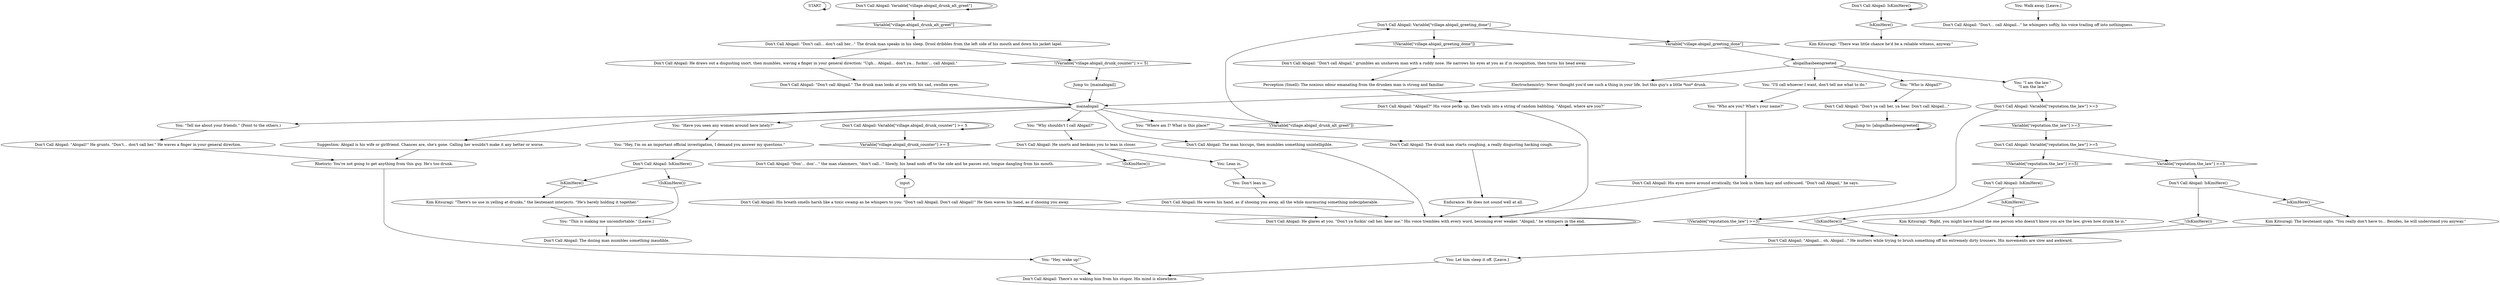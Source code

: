 # VILLAGE / ABIGAIL
# Don't Call Abigail -- a member of the Union of Moribund Alcoholics, who talks about (not calling) Abigail.
# ==================================================
digraph G {
	  0 [label="START"];
	  1 [label="input"];
	  2 [label="Don't Call Abigail: IsKimHere()"];
	  3 [label="IsKimHere()", shape=diamond];
	  4 [label="!(IsKimHere())", shape=diamond];
	  5 [label="You: Don't lean in."];
	  6 [label="Don't Call Abigail: His breath smells harsh like a toxic swamp as he whispers to you: \"Don't call Abigail. Don't call Abigail!\" He then waves his hand, as if shooing you away."];
	  7 [label="Don't Call Abigail: Variable[\"village.abigail_drunk_alt_greet\"]"];
	  8 [label="Variable[\"village.abigail_drunk_alt_greet\"]", shape=diamond];
	  9 [label="!(Variable[\"village.abigail_drunk_alt_greet\"])", shape=diamond];
	  10 [label="You: \"Hey, I'm on an important official investigation, I demand you answer my questions.\""];
	  11 [label="Don't Call Abigail: \"Abigail?\" His voice perks up, then trails into a string of random babbling. \"Abigail, where are you?\""];
	  12 [label="Don't Call Abigail: \"Don't ya call her, ya hear. Don't call Abigail...\""];
	  13 [label="Don't Call Abigail: He draws out a disgusting snort, then mumbles, waving a finger in your general direction: \"Ugh... Abigail... don't ya... fuckin'... call Abigail.\""];
	  14 [label="You: Let him sleep it off. [Leave.]"];
	  15 [label="Jump to: [abigailhasbeengreeted]"];
	  16 [label="abigailhasbeengreeted"];
	  17 [label="Don't Call Abigail: \"Don't call Abigail.\" The drunk man looks at you with his sad, swollen eyes."];
	  18 [label="Suggestion: Abigail is his wife or girlfriend. Chances are, she's gone. Calling her wouldn't make it any better or worse."];
	  19 [label="You: \"Who are you? What's your name?\""];
	  20 [label="Don't Call Abigail: \"Abigail!\" He grunts. \"Don't... don't call her.\" He waves a finger in your general direction."];
	  21 [label="Don't Call Abigail: He glares at you. \"Don't ya fuckin' call her, hear me.\" His voice trembles with every word, becoming ever weaker. \"Abigail,\" he whimpers in the end."];
	  22 [label="Don't Call Abigail: Variable[\"village.abigail_drunk_counter\"] >= 5"];
	  23 [label="Variable[\"village.abigail_drunk_counter\"] >= 5", shape=diamond];
	  24 [label="!(Variable[\"village.abigail_drunk_counter\"] >= 5)", shape=diamond];
	  25 [label="You: \"Hey, wake up!\""];
	  26 [label="Electrochemistry: Never thought you'd see such a thing in your life, but this guy's a little *too* drunk."];
	  27 [label="You: \"This is making me uncomfortable.\" [Leave.]"];
	  28 [label="Don't Call Abigail: The drunk man starts coughing, a really disgusting hacking cough."];
	  29 [label="Don't Call Abigail: The man hiccups, then mumbles something unintelligible."];
	  30 [label="You: Walk away. [Leave.]"];
	  31 [label="Don't Call Abigail: \"Don't call Abigail,\" grumbles an unshaven man with a ruddy nose. He narrows his eyes at you as if in recognition, then turns his head away."];
	  32 [label="Don't Call Abigail: He waves his hand, as if shooing you away, all the while murmuring something indecipherable."];
	  33 [label="Endurance: He does not sound well at all."];
	  34 [label="Don't Call Abigail: \"Don't... call Abigail...\" he whimpers softly, his voice trailing off into nothingness."];
	  35 [label="Kim Kitsuragi: The lieutenant sighs. \"You really don't have to... Besides, he will understand you anyway.\""];
	  36 [label="You: Lean in."];
	  37 [label="Perception (Smell): The noxious odour emanating from the drunken man is strong and familiar."];
	  38 [label="Kim Kitsuragi: \"Right, you might have found the one person who doesn't know you are the law, given how drunk he is.\""];
	  39 [label="mainabigail"];
	  40 [label="You: \"I'll call whoever I want, don't tell me what to do.\""];
	  41 [label="Don't Call Abigail: \"Abigail... oh, Abigail...\" He mutters while trying to brush something off his extremely dirty trousers. His movements are slow and awkward."];
	  42 [label="Don't Call Abigail: There's no waking him from his stupor. His mind is elsewhere."];
	  43 [label="You: \"Have you seen any women around here lately?\""];
	  44 [label="Don't Call Abigail: The dozing man mumbles something inaudible."];
	  45 [label="You: \"Why shouldn't I call Abigail?\""];
	  46 [label="Don't Call Abigail: IsKimHere()"];
	  47 [label="IsKimHere()", shape=diamond];
	  48 [label="!(IsKimHere())", shape=diamond];
	  49 [label="Don't Call Abigail: His eyes move around erratically, the look in them hazy and unfocused. \"Don't call Abigail,\" he says."];
	  50 [label="Jump to: [mainabigail]"];
	  51 [label="Don't Call Abigail: Variable[\"village.abigail_greeting_done\"]"];
	  52 [label="Variable[\"village.abigail_greeting_done\"]", shape=diamond];
	  53 [label="!(Variable[\"village.abigail_greeting_done\"])", shape=diamond];
	  54 [label="Don't Call Abigail: IsKimHere()"];
	  55 [label="IsKimHere()", shape=diamond];
	  56 [label="!(IsKimHere())", shape=diamond];
	  57 [label="Rhetoric: You're not going to get anything from this guy. He's too drunk."];
	  58 [label="Don't Call Abigail: IsKimHere()"];
	  59 [label="IsKimHere()", shape=diamond];
	  60 [label="!(IsKimHere())", shape=diamond];
	  61 [label="Don't Call Abigail: He snorts and beckons you to lean in closer."];
	  62 [label="You: \"Who is Abigail?\""];
	  63 [label="Kim Kitsuragi: \"There's no use in yelling at drunks,\" the lieutenant interjects. \"He's barely holding it together.\""];
	  64 [label="Kim Kitsuragi: \"There was little chance he'd be a reliable witness, anyway.\""];
	  65 [label="You: \"Tell me about your friends.\" (Point to the others.)"];
	  66 [label="You: \"I am the law.\"\n\"I am the law.\""];
	  67 [label="Don't Call Abigail: Variable[\"reputation.the_law\"] >=5"];
	  68 [label="Variable[\"reputation.the_law\"] >=5", shape=diamond];
	  69 [label="!(Variable[\"reputation.the_law\"] >=5)", shape=diamond];
	  70 [label="Don't Call Abigail: Variable[\"reputation.the_law\"] >=3"];
	  71 [label="Variable[\"reputation.the_law\"] >=3", shape=diamond];
	  72 [label="!(Variable[\"reputation.the_law\"] >=3)", shape=diamond];
	  73 [label="You: \"Where am I? What is this place?\""];
	  74 [label="Don't Call Abigail: \"Don'... don'...\" the man stammers, \"don't call...\" Slowly, his head nods off to the side and he passes out, tongue dangling from his mouth."];
	  75 [label="Don't Call Abigail: \"Don't call... don't call her...\" The drunk man speaks in his sleep. Drool dribbles from the left side of his mouth and down his jacket lapel."];
	  0 -> 0
	  1 -> 6
	  2 -> 2
	  2 -> 3
	  3 -> 64
	  5 -> 32
	  6 -> 21
	  7 -> 8
	  7 -> 7
	  8 -> 75
	  9 -> 51
	  10 -> 58
	  11 -> 21
	  12 -> 15
	  13 -> 17
	  14 -> 42
	  15 -> 15
	  16 -> 40
	  16 -> 66
	  16 -> 26
	  16 -> 62
	  17 -> 39
	  18 -> 57
	  19 -> 49
	  20 -> 57
	  21 -> 21
	  22 -> 22
	  22 -> 23
	  23 -> 74
	  24 -> 50
	  25 -> 42
	  26 -> 39
	  27 -> 44
	  28 -> 33
	  29 -> 21
	  30 -> 34
	  31 -> 37
	  32 -> 21
	  33 -> 21
	  35 -> 41
	  36 -> 5
	  37 -> 11
	  38 -> 41
	  39 -> 65
	  39 -> 73
	  39 -> 9
	  39 -> 43
	  39 -> 45
	  39 -> 18
	  39 -> 29
	  40 -> 19
	  41 -> 14
	  43 -> 10
	  45 -> 61
	  46 -> 48
	  46 -> 47
	  47 -> 35
	  48 -> 41
	  49 -> 21
	  50 -> 39
	  51 -> 52
	  51 -> 53
	  52 -> 16
	  53 -> 31
	  54 -> 56
	  54 -> 55
	  55 -> 38
	  56 -> 41
	  57 -> 25
	  58 -> 59
	  58 -> 60
	  59 -> 63
	  60 -> 27
	  61 -> 36
	  61 -> 4
	  62 -> 12
	  63 -> 27
	  65 -> 20
	  66 -> 70
	  67 -> 68
	  67 -> 69
	  68 -> 46
	  69 -> 54
	  70 -> 72
	  70 -> 71
	  71 -> 67
	  72 -> 41
	  73 -> 28
	  74 -> 1
	  75 -> 24
	  75 -> 13
}

